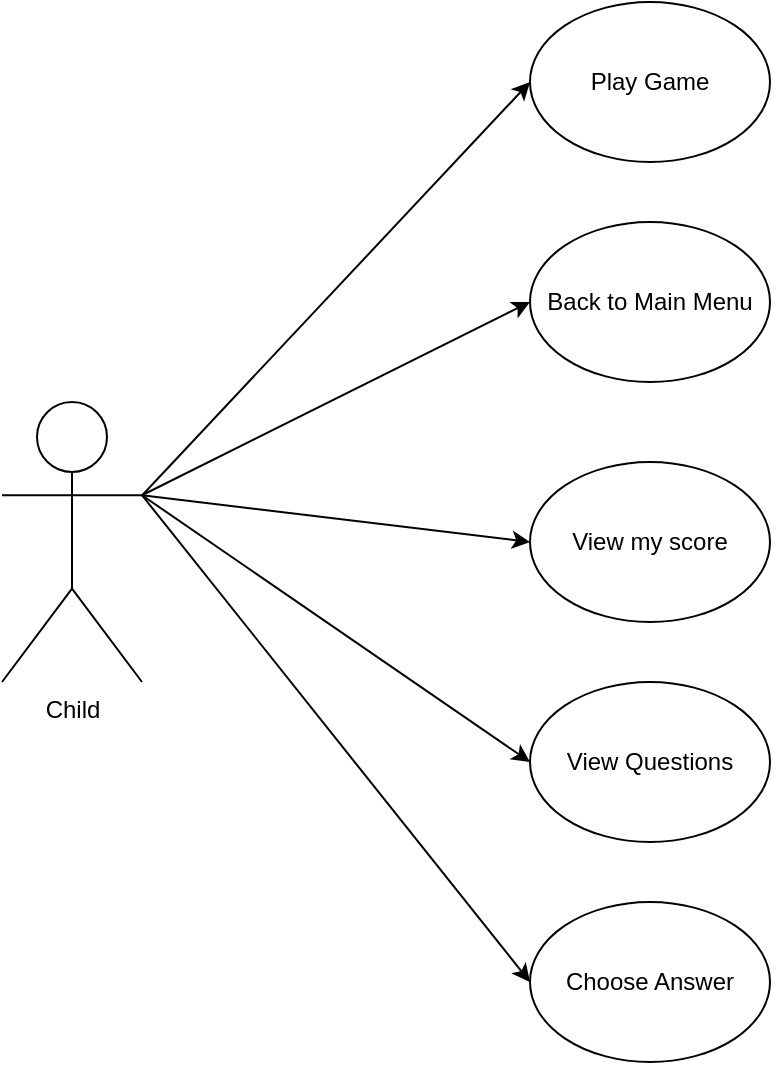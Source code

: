 <mxfile version="13.6.2" type="github"><diagram id="cdNBXpLfacESOT-dGQyu" name="Page-1"><mxGraphModel dx="1186" dy="715" grid="1" gridSize="10" guides="1" tooltips="1" connect="1" arrows="1" fold="1" page="1" pageScale="1" pageWidth="827" pageHeight="1169" math="0" shadow="0"><root><mxCell id="0"/><mxCell id="1" parent="0"/><mxCell id="01gwcUR04YjT3qTSlaYS-7" style="rounded=0;orthogonalLoop=1;jettySize=auto;html=1;exitX=1;exitY=0.334;exitDx=0;exitDy=0;exitPerimeter=0;entryX=0;entryY=0.5;entryDx=0;entryDy=0;" parent="1" source="01gwcUR04YjT3qTSlaYS-1" target="01gwcUR04YjT3qTSlaYS-2" edge="1"><mxGeometry relative="1" as="geometry"/></mxCell><mxCell id="01gwcUR04YjT3qTSlaYS-8" style="rounded=0;orthogonalLoop=1;jettySize=auto;html=1;exitX=1;exitY=0.333;exitDx=0;exitDy=0;exitPerimeter=0;entryX=0;entryY=0.5;entryDx=0;entryDy=0;" parent="1" source="01gwcUR04YjT3qTSlaYS-1" target="01gwcUR04YjT3qTSlaYS-4" edge="1"><mxGeometry relative="1" as="geometry"/></mxCell><mxCell id="01gwcUR04YjT3qTSlaYS-9" style="rounded=0;orthogonalLoop=1;jettySize=auto;html=1;exitX=1;exitY=0.333;exitDx=0;exitDy=0;exitPerimeter=0;entryX=0;entryY=0.5;entryDx=0;entryDy=0;" parent="1" source="01gwcUR04YjT3qTSlaYS-1" target="01gwcUR04YjT3qTSlaYS-5" edge="1"><mxGeometry relative="1" as="geometry"/></mxCell><mxCell id="01gwcUR04YjT3qTSlaYS-10" style="rounded=0;orthogonalLoop=1;jettySize=auto;html=1;exitX=1;exitY=0.333;exitDx=0;exitDy=0;exitPerimeter=0;entryX=0;entryY=0.5;entryDx=0;entryDy=0;" parent="1" source="01gwcUR04YjT3qTSlaYS-1" target="01gwcUR04YjT3qTSlaYS-6" edge="1"><mxGeometry relative="1" as="geometry"/></mxCell><mxCell id="01gwcUR04YjT3qTSlaYS-13" style="edgeStyle=none;rounded=0;orthogonalLoop=1;jettySize=auto;html=1;exitX=1;exitY=0.333;exitDx=0;exitDy=0;exitPerimeter=0;entryX=0;entryY=0.5;entryDx=0;entryDy=0;" parent="1" source="01gwcUR04YjT3qTSlaYS-1" target="01gwcUR04YjT3qTSlaYS-12" edge="1"><mxGeometry relative="1" as="geometry"/></mxCell><mxCell id="01gwcUR04YjT3qTSlaYS-1" value="Child" style="shape=umlActor;verticalLabelPosition=bottom;verticalAlign=top;html=1;outlineConnect=0;" parent="1" vertex="1"><mxGeometry x="90" y="230" width="70" height="140" as="geometry"/></mxCell><mxCell id="01gwcUR04YjT3qTSlaYS-2" value="Play Game" style="ellipse;whiteSpace=wrap;html=1;" parent="1" vertex="1"><mxGeometry x="354" y="30" width="120" height="80" as="geometry"/></mxCell><mxCell id="01gwcUR04YjT3qTSlaYS-4" value="Back to Main Menu" style="ellipse;whiteSpace=wrap;html=1;" parent="1" vertex="1"><mxGeometry x="354" y="140" width="120" height="80" as="geometry"/></mxCell><mxCell id="01gwcUR04YjT3qTSlaYS-5" value="View my score" style="ellipse;whiteSpace=wrap;html=1;" parent="1" vertex="1"><mxGeometry x="354" y="260" width="120" height="80" as="geometry"/></mxCell><mxCell id="01gwcUR04YjT3qTSlaYS-6" value="Choose Answer" style="ellipse;whiteSpace=wrap;html=1;" parent="1" vertex="1"><mxGeometry x="354" y="480" width="120" height="80" as="geometry"/></mxCell><mxCell id="01gwcUR04YjT3qTSlaYS-12" value="View Questions" style="ellipse;whiteSpace=wrap;html=1;" parent="1" vertex="1"><mxGeometry x="354" y="370" width="120" height="80" as="geometry"/></mxCell></root></mxGraphModel></diagram></mxfile>